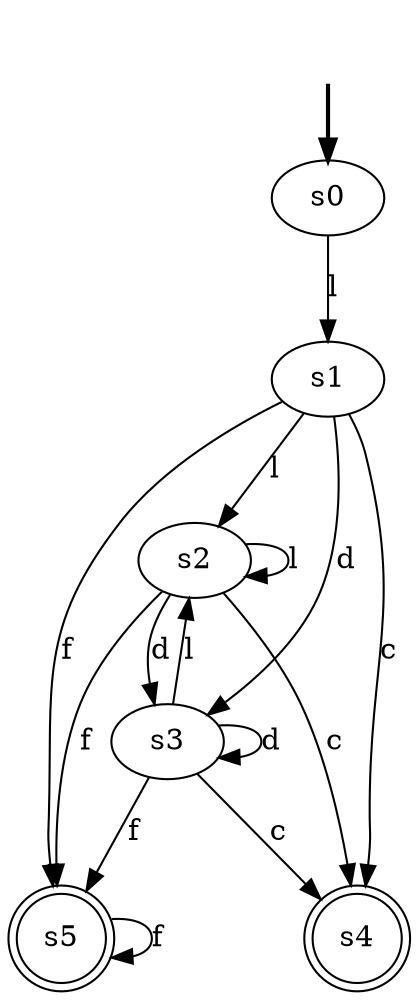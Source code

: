 digraph {
	fake [style=invisible]
	s5 [shape=doublecircle]
	s2
	s0 [root=true]
	s1
	s3
	s4 [shape=doublecircle]
	fake -> s0 [style=bold]
	s0 -> s1 [label=l]
	s1 -> s2 [label=l]
	s1 -> s3 [label=d]
	s1 -> s4 [label=c]
	s1 -> s5 [label=f]
	s2 -> s2 [label=l]
	s2 -> s3 [label=d]
	s2 -> s4 [label=c]
	s2 -> s5 [label=f]
	s3 -> s2 [label=l]
	s3 -> s3 [label=d]
	s3 -> s4 [label=c]
	s3 -> s5 [label=f]
	s5 -> s5 [label=f]
}
